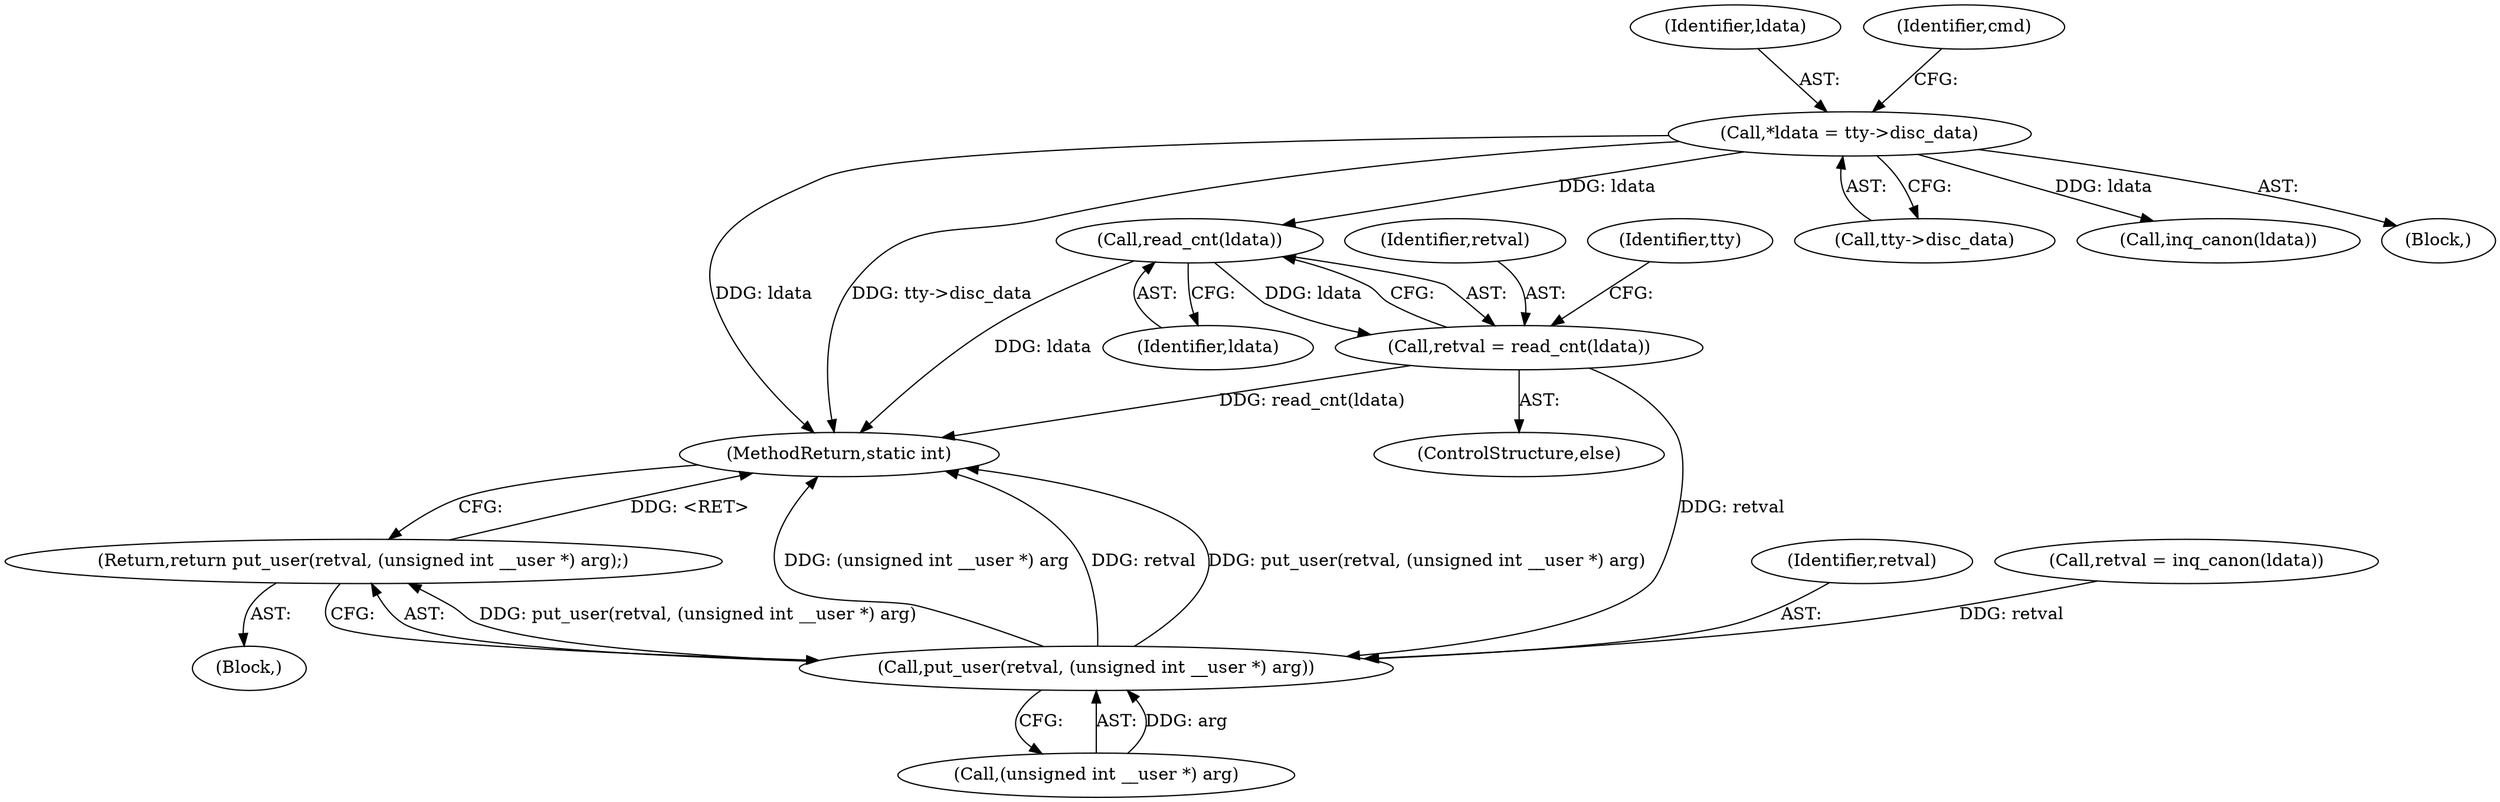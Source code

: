 digraph "0_linux_966031f340185eddd05affcf72b740549f056348@API" {
"1000140" [label="(Call,read_cnt(ldata))"];
"1000107" [label="(Call,*ldata = tty->disc_data)"];
"1000138" [label="(Call,retval = read_cnt(ldata))"];
"1000148" [label="(Call,put_user(retval, (unsigned int __user *) arg))"];
"1000147" [label="(Return,return put_user(retval, (unsigned int __user *) arg);)"];
"1000107" [label="(Call,*ldata = tty->disc_data)"];
"1000108" [label="(Identifier,ldata)"];
"1000137" [label="(ControlStructure,else)"];
"1000147" [label="(Return,return put_user(retval, (unsigned int __user *) arg);)"];
"1000150" [label="(Call,(unsigned int __user *) arg)"];
"1000115" [label="(Block,)"];
"1000109" [label="(Call,tty->disc_data)"];
"1000148" [label="(Call,put_user(retval, (unsigned int __user *) arg))"];
"1000139" [label="(Identifier,retval)"];
"1000160" [label="(MethodReturn,static int)"];
"1000149" [label="(Identifier,retval)"];
"1000138" [label="(Call,retval = read_cnt(ldata))"];
"1000133" [label="(Call,retval = inq_canon(ldata))"];
"1000141" [label="(Identifier,ldata)"];
"1000145" [label="(Identifier,tty)"];
"1000135" [label="(Call,inq_canon(ldata))"];
"1000105" [label="(Block,)"];
"1000140" [label="(Call,read_cnt(ldata))"];
"1000114" [label="(Identifier,cmd)"];
"1000140" -> "1000138"  [label="AST: "];
"1000140" -> "1000141"  [label="CFG: "];
"1000141" -> "1000140"  [label="AST: "];
"1000138" -> "1000140"  [label="CFG: "];
"1000140" -> "1000160"  [label="DDG: ldata"];
"1000140" -> "1000138"  [label="DDG: ldata"];
"1000107" -> "1000140"  [label="DDG: ldata"];
"1000107" -> "1000105"  [label="AST: "];
"1000107" -> "1000109"  [label="CFG: "];
"1000108" -> "1000107"  [label="AST: "];
"1000109" -> "1000107"  [label="AST: "];
"1000114" -> "1000107"  [label="CFG: "];
"1000107" -> "1000160"  [label="DDG: ldata"];
"1000107" -> "1000160"  [label="DDG: tty->disc_data"];
"1000107" -> "1000135"  [label="DDG: ldata"];
"1000138" -> "1000137"  [label="AST: "];
"1000139" -> "1000138"  [label="AST: "];
"1000145" -> "1000138"  [label="CFG: "];
"1000138" -> "1000160"  [label="DDG: read_cnt(ldata)"];
"1000138" -> "1000148"  [label="DDG: retval"];
"1000148" -> "1000147"  [label="AST: "];
"1000148" -> "1000150"  [label="CFG: "];
"1000149" -> "1000148"  [label="AST: "];
"1000150" -> "1000148"  [label="AST: "];
"1000147" -> "1000148"  [label="CFG: "];
"1000148" -> "1000160"  [label="DDG: (unsigned int __user *) arg"];
"1000148" -> "1000160"  [label="DDG: retval"];
"1000148" -> "1000160"  [label="DDG: put_user(retval, (unsigned int __user *) arg)"];
"1000148" -> "1000147"  [label="DDG: put_user(retval, (unsigned int __user *) arg)"];
"1000133" -> "1000148"  [label="DDG: retval"];
"1000150" -> "1000148"  [label="DDG: arg"];
"1000147" -> "1000115"  [label="AST: "];
"1000160" -> "1000147"  [label="CFG: "];
"1000147" -> "1000160"  [label="DDG: <RET>"];
}
